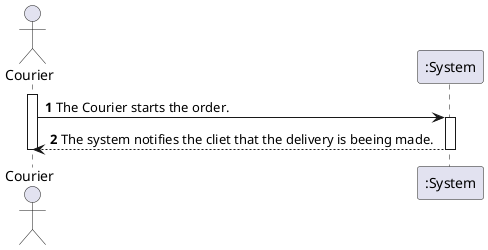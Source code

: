 @startuml
autonumber
actor "Courier" as COU

activate COU
COU -> ":System" : The Courier starts the order.
activate ":System"
":System" --> COU : The system notifies the cliet that the delivery is beeing made.
deactivate ":System"
deactivate COU
@enduml
